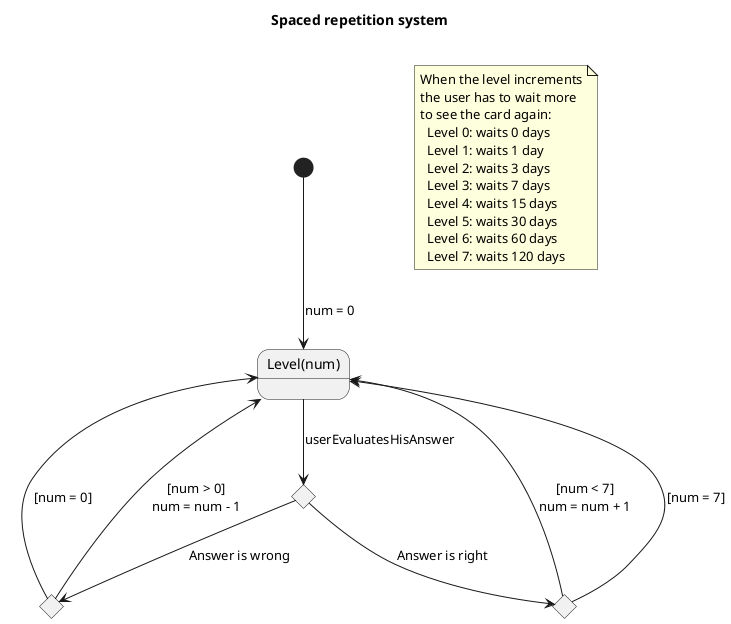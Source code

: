 @startuml
skinparam nodesep 100
'left to right direction
title Spaced repetition system\n


state "Level(num)" as LevelX
state choiceAnswer <<choice>>
state choiceLevel0 <<choice>>
state choiceLevel7 <<choice>>

note as nada
When the level increments
the user has to wait more
to see the card again:
  Level 0: waits 0 days
  Level 1: waits 1 day
  Level 2: waits 3 days
  Level 3: waits 7 days
  Level 4: waits 15 days
  Level 5: waits 30 days
  Level 6: waits 60 days
  Level 7: waits 120 days
end note

[*] --> LevelX : num = 0
LevelX --> choiceAnswer : userEvaluatesHisAnswer

choiceAnswer --> choiceLevel7 : Answer is right
choiceAnswer --> choiceLevel0 : Answer is wrong


choiceLevel7 --> LevelX : [num < 7]\nnum = num + 1
choiceLevel7 --> LevelX : [num = 7]


choiceLevel0 --> LevelX : [num > 0]\nnum = num - 1
choiceLevel0 --> LevelX : [num = 0]




@enduml